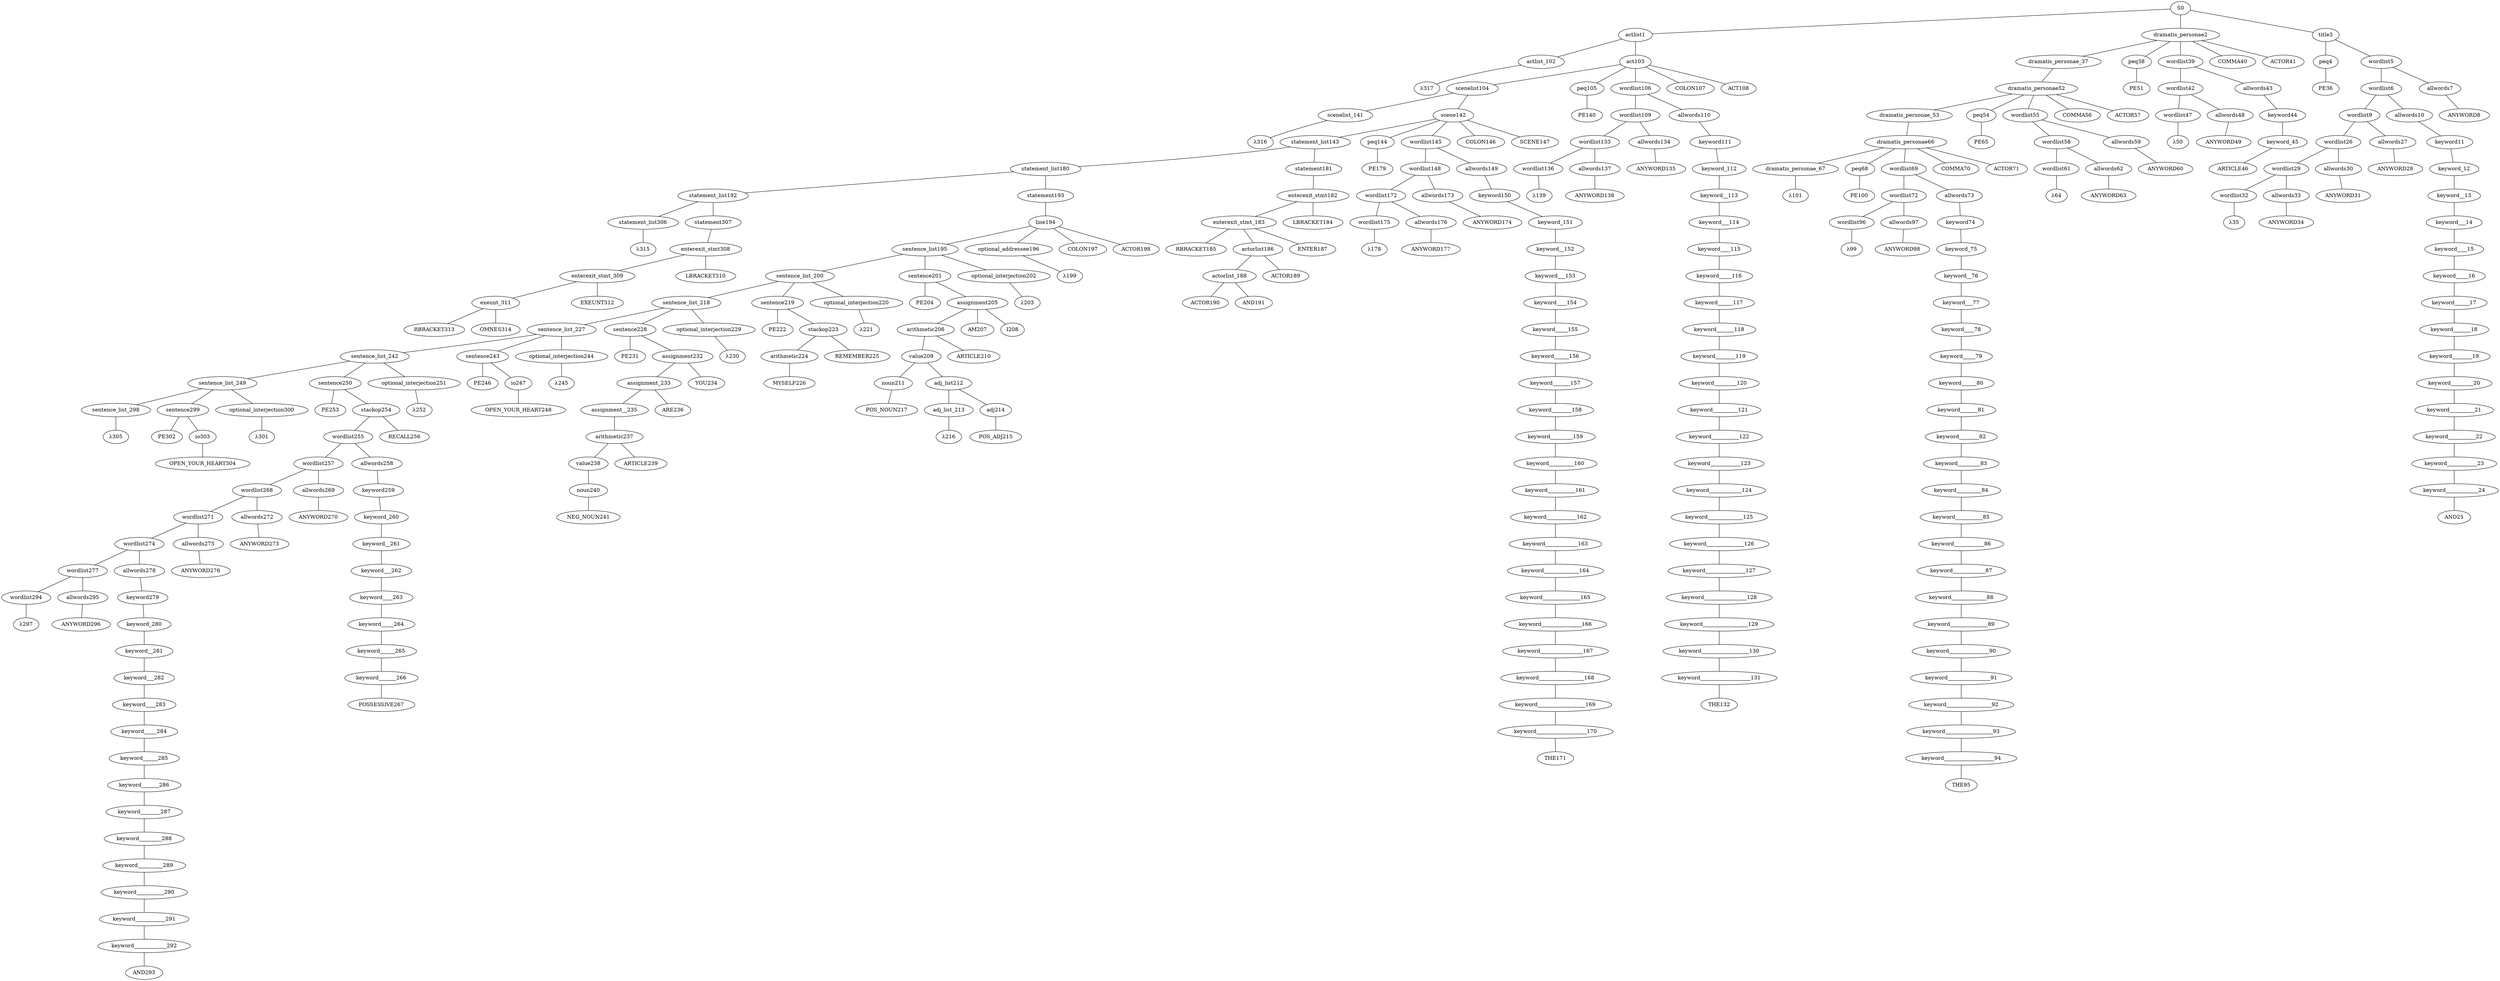 strict graph {
	S0 -- actlist1
	S0 -- dramatis_personae2
	S0 -- title3

	title3 -- peq4
	title3 -- wordlist5

	wordlist5 -- wordlist6
	wordlist5 -- allwords7

	allwords7 -- ANYWORD8


	wordlist6 -- wordlist9
	wordlist6 -- allwords10

	allwords10 -- keyword11

	keyword11 -- keyword_12

	keyword_12 -- keyword__13

	keyword__13 -- keyword___14

	keyword___14 -- keyword____15

	keyword____15 -- keyword_____16

	keyword_____16 -- keyword______17

	keyword______17 -- keyword_______18

	keyword_______18 -- keyword________19

	keyword________19 -- keyword_________20

	keyword_________20 -- keyword__________21

	keyword__________21 -- keyword___________22

	keyword___________22 -- keyword____________23

	keyword____________23 -- keyword_____________24

	keyword_____________24 -- AND25


	wordlist9 -- wordlist26
	wordlist9 -- allwords27

	allwords27 -- ANYWORD28


	wordlist26 -- wordlist29
	wordlist26 -- allwords30

	allwords30 -- ANYWORD31


	wordlist29 -- wordlist32
	wordlist29 -- allwords33

	allwords33 -- ANYWORD34


	wordlist32 -- λ35

	peq4 -- PE36


	dramatis_personae2 -- dramatis_personae_37
	dramatis_personae2 -- peq38
	dramatis_personae2 -- wordlist39
	dramatis_personae2 -- COMMA40
	dramatis_personae2 -- ACTOR41



	wordlist39 -- wordlist42
	wordlist39 -- allwords43

	allwords43 -- keyword44

	keyword44 -- keyword_45

	keyword_45 -- ARTICLE46


	wordlist42 -- wordlist47
	wordlist42 -- allwords48

	allwords48 -- ANYWORD49


	wordlist47 -- λ50

	peq38 -- PE51


	dramatis_personae_37 -- dramatis_personae52

	dramatis_personae52 -- dramatis_personae_53
	dramatis_personae52 -- peq54
	dramatis_personae52 -- wordlist55
	dramatis_personae52 -- COMMA56
	dramatis_personae52 -- ACTOR57



	wordlist55 -- wordlist58
	wordlist55 -- allwords59

	allwords59 -- ANYWORD60


	wordlist58 -- wordlist61
	wordlist58 -- allwords62

	allwords62 -- ANYWORD63


	wordlist61 -- λ64

	peq54 -- PE65


	dramatis_personae_53 -- dramatis_personae66

	dramatis_personae66 -- dramatis_personae_67
	dramatis_personae66 -- peq68
	dramatis_personae66 -- wordlist69
	dramatis_personae66 -- COMMA70
	dramatis_personae66 -- ACTOR71



	wordlist69 -- wordlist72
	wordlist69 -- allwords73

	allwords73 -- keyword74

	keyword74 -- keyword_75

	keyword_75 -- keyword__76

	keyword__76 -- keyword___77

	keyword___77 -- keyword____78

	keyword____78 -- keyword_____79

	keyword_____79 -- keyword______80

	keyword______80 -- keyword_______81

	keyword_______81 -- keyword________82

	keyword________82 -- keyword_________83

	keyword_________83 -- keyword__________84

	keyword__________84 -- keyword___________85

	keyword___________85 -- keyword____________86

	keyword____________86 -- keyword_____________87

	keyword_____________87 -- keyword______________88

	keyword______________88 -- keyword_______________89

	keyword_______________89 -- keyword________________90

	keyword________________90 -- keyword_________________91

	keyword_________________91 -- keyword__________________92

	keyword__________________92 -- keyword___________________93

	keyword___________________93 -- keyword____________________94

	keyword____________________94 -- THE95


	wordlist72 -- wordlist96
	wordlist72 -- allwords97

	allwords97 -- ANYWORD98


	wordlist96 -- λ99

	peq68 -- PE100


	dramatis_personae_67 -- λ101

	actlist1 -- actlist_102
	actlist1 -- act103

	act103 -- scenelist104
	act103 -- peq105
	act103 -- wordlist106
	act103 -- COLON107
	act103 -- ACT108



	wordlist106 -- wordlist109
	wordlist106 -- allwords110

	allwords110 -- keyword111

	keyword111 -- keyword_112

	keyword_112 -- keyword__113

	keyword__113 -- keyword___114

	keyword___114 -- keyword____115

	keyword____115 -- keyword_____116

	keyword_____116 -- keyword______117

	keyword______117 -- keyword_______118

	keyword_______118 -- keyword________119

	keyword________119 -- keyword_________120

	keyword_________120 -- keyword__________121

	keyword__________121 -- keyword___________122

	keyword___________122 -- keyword____________123

	keyword____________123 -- keyword_____________124

	keyword_____________124 -- keyword______________125

	keyword______________125 -- keyword_______________126

	keyword_______________126 -- keyword________________127

	keyword________________127 -- keyword_________________128

	keyword_________________128 -- keyword__________________129

	keyword__________________129 -- keyword___________________130

	keyword___________________130 -- keyword____________________131

	keyword____________________131 -- THE132


	wordlist109 -- wordlist133
	wordlist109 -- allwords134

	allwords134 -- ANYWORD135


	wordlist133 -- wordlist136
	wordlist133 -- allwords137

	allwords137 -- ANYWORD138


	wordlist136 -- λ139

	peq105 -- PE140


	scenelist104 -- scenelist_141
	scenelist104 -- scene142

	scene142 -- statement_list143
	scene142 -- peq144
	scene142 -- wordlist145
	scene142 -- COLON146
	scene142 -- SCENE147



	wordlist145 -- wordlist148
	wordlist145 -- allwords149

	allwords149 -- keyword150

	keyword150 -- keyword_151

	keyword_151 -- keyword__152

	keyword__152 -- keyword___153

	keyword___153 -- keyword____154

	keyword____154 -- keyword_____155

	keyword_____155 -- keyword______156

	keyword______156 -- keyword_______157

	keyword_______157 -- keyword________158

	keyword________158 -- keyword_________159

	keyword_________159 -- keyword__________160

	keyword__________160 -- keyword___________161

	keyword___________161 -- keyword____________162

	keyword____________162 -- keyword_____________163

	keyword_____________163 -- keyword______________164

	keyword______________164 -- keyword_______________165

	keyword_______________165 -- keyword________________166

	keyword________________166 -- keyword_________________167

	keyword_________________167 -- keyword__________________168

	keyword__________________168 -- keyword___________________169

	keyword___________________169 -- keyword____________________170

	keyword____________________170 -- THE171


	wordlist148 -- wordlist172
	wordlist148 -- allwords173

	allwords173 -- ANYWORD174


	wordlist172 -- wordlist175
	wordlist172 -- allwords176

	allwords176 -- ANYWORD177


	wordlist175 -- λ178

	peq144 -- PE179


	statement_list143 -- statement_list180
	statement_list143 -- statement181

	statement181 -- enterexit_stmt182

	enterexit_stmt182 -- enterexit_stmt_183
	enterexit_stmt182 -- LBRACKET184


	enterexit_stmt_183 -- RBRACKET185
	enterexit_stmt_183 -- actorlist186
	enterexit_stmt_183 -- ENTER187


	actorlist186 -- actorlist_188
	actorlist186 -- ACTOR189


	actorlist_188 -- ACTOR190
	actorlist_188 -- AND191




	statement_list180 -- statement_list192
	statement_list180 -- statement193

	statement193 -- line194

	line194 -- sentence_list195
	line194 -- optional_addressee196
	line194 -- COLON197
	line194 -- ACTOR198



	optional_addressee196 -- λ199

	sentence_list195 -- sentence_list_200
	sentence_list195 -- sentence201
	sentence_list195 -- optional_interjection202

	optional_interjection202 -- λ203

	sentence201 -- PE204
	sentence201 -- assignment205

	assignment205 -- arithmetic206
	assignment205 -- AM207
	assignment205 -- I208



	arithmetic206 -- value209
	arithmetic206 -- ARTICLE210


	value209 -- noun211
	value209 -- adj_list212

	adj_list212 -- adj_list_213
	adj_list212 -- adj214

	adj214 -- POS_ADJ215


	adj_list_213 -- λ216

	noun211 -- POS_NOUN217



	sentence_list_200 -- sentence_list_218
	sentence_list_200 -- sentence219
	sentence_list_200 -- optional_interjection220

	optional_interjection220 -- λ221

	sentence219 -- PE222
	sentence219 -- stackop223

	stackop223 -- arithmetic224
	stackop223 -- REMEMBER225


	arithmetic224 -- MYSELF226



	sentence_list_218 -- sentence_list_227
	sentence_list_218 -- sentence228
	sentence_list_218 -- optional_interjection229

	optional_interjection229 -- λ230

	sentence228 -- PE231
	sentence228 -- assignment232

	assignment232 -- assignment_233
	assignment232 -- YOU234


	assignment_233 -- assignment__235
	assignment_233 -- ARE236


	assignment__235 -- arithmetic237

	arithmetic237 -- value238
	arithmetic237 -- ARTICLE239


	value238 -- noun240

	noun240 -- NEG_NOUN241



	sentence_list_227 -- sentence_list_242
	sentence_list_227 -- sentence243
	sentence_list_227 -- optional_interjection244

	optional_interjection244 -- λ245

	sentence243 -- PE246
	sentence243 -- io247

	io247 -- OPEN_YOUR_HEART248



	sentence_list_242 -- sentence_list_249
	sentence_list_242 -- sentence250
	sentence_list_242 -- optional_interjection251

	optional_interjection251 -- λ252

	sentence250 -- PE253
	sentence250 -- stackop254

	stackop254 -- wordlist255
	stackop254 -- RECALL256


	wordlist255 -- wordlist257
	wordlist255 -- allwords258

	allwords258 -- keyword259

	keyword259 -- keyword_260

	keyword_260 -- keyword__261

	keyword__261 -- keyword___262

	keyword___262 -- keyword____263

	keyword____263 -- keyword_____264

	keyword_____264 -- keyword______265

	keyword______265 -- keyword_______266

	keyword_______266 -- POSSESSIVE267


	wordlist257 -- wordlist268
	wordlist257 -- allwords269

	allwords269 -- ANYWORD270


	wordlist268 -- wordlist271
	wordlist268 -- allwords272

	allwords272 -- ANYWORD273


	wordlist271 -- wordlist274
	wordlist271 -- allwords275

	allwords275 -- ANYWORD276


	wordlist274 -- wordlist277
	wordlist274 -- allwords278

	allwords278 -- keyword279

	keyword279 -- keyword_280

	keyword_280 -- keyword__281

	keyword__281 -- keyword___282

	keyword___282 -- keyword____283

	keyword____283 -- keyword_____284

	keyword_____284 -- keyword______285

	keyword______285 -- keyword_______286

	keyword_______286 -- keyword________287

	keyword________287 -- keyword_________288

	keyword_________288 -- keyword__________289

	keyword__________289 -- keyword___________290

	keyword___________290 -- keyword____________291

	keyword____________291 -- keyword_____________292

	keyword_____________292 -- AND293


	wordlist277 -- wordlist294
	wordlist277 -- allwords295

	allwords295 -- ANYWORD296


	wordlist294 -- λ297


	sentence_list_249 -- sentence_list_298
	sentence_list_249 -- sentence299
	sentence_list_249 -- optional_interjection300

	optional_interjection300 -- λ301

	sentence299 -- PE302
	sentence299 -- io303

	io303 -- OPEN_YOUR_HEART304



	sentence_list_298 -- λ305

	statement_list192 -- statement_list306
	statement_list192 -- statement307

	statement307 -- enterexit_stmt308

	enterexit_stmt308 -- enterexit_stmt_309
	enterexit_stmt308 -- LBRACKET310


	enterexit_stmt_309 -- exeunt_311
	enterexit_stmt_309 -- EXEUNT312


	exeunt_311 -- RBRACKET313
	exeunt_311 -- OMNES314



	statement_list306 -- λ315

	scenelist_141 -- λ316

	actlist_102 -- λ317


}